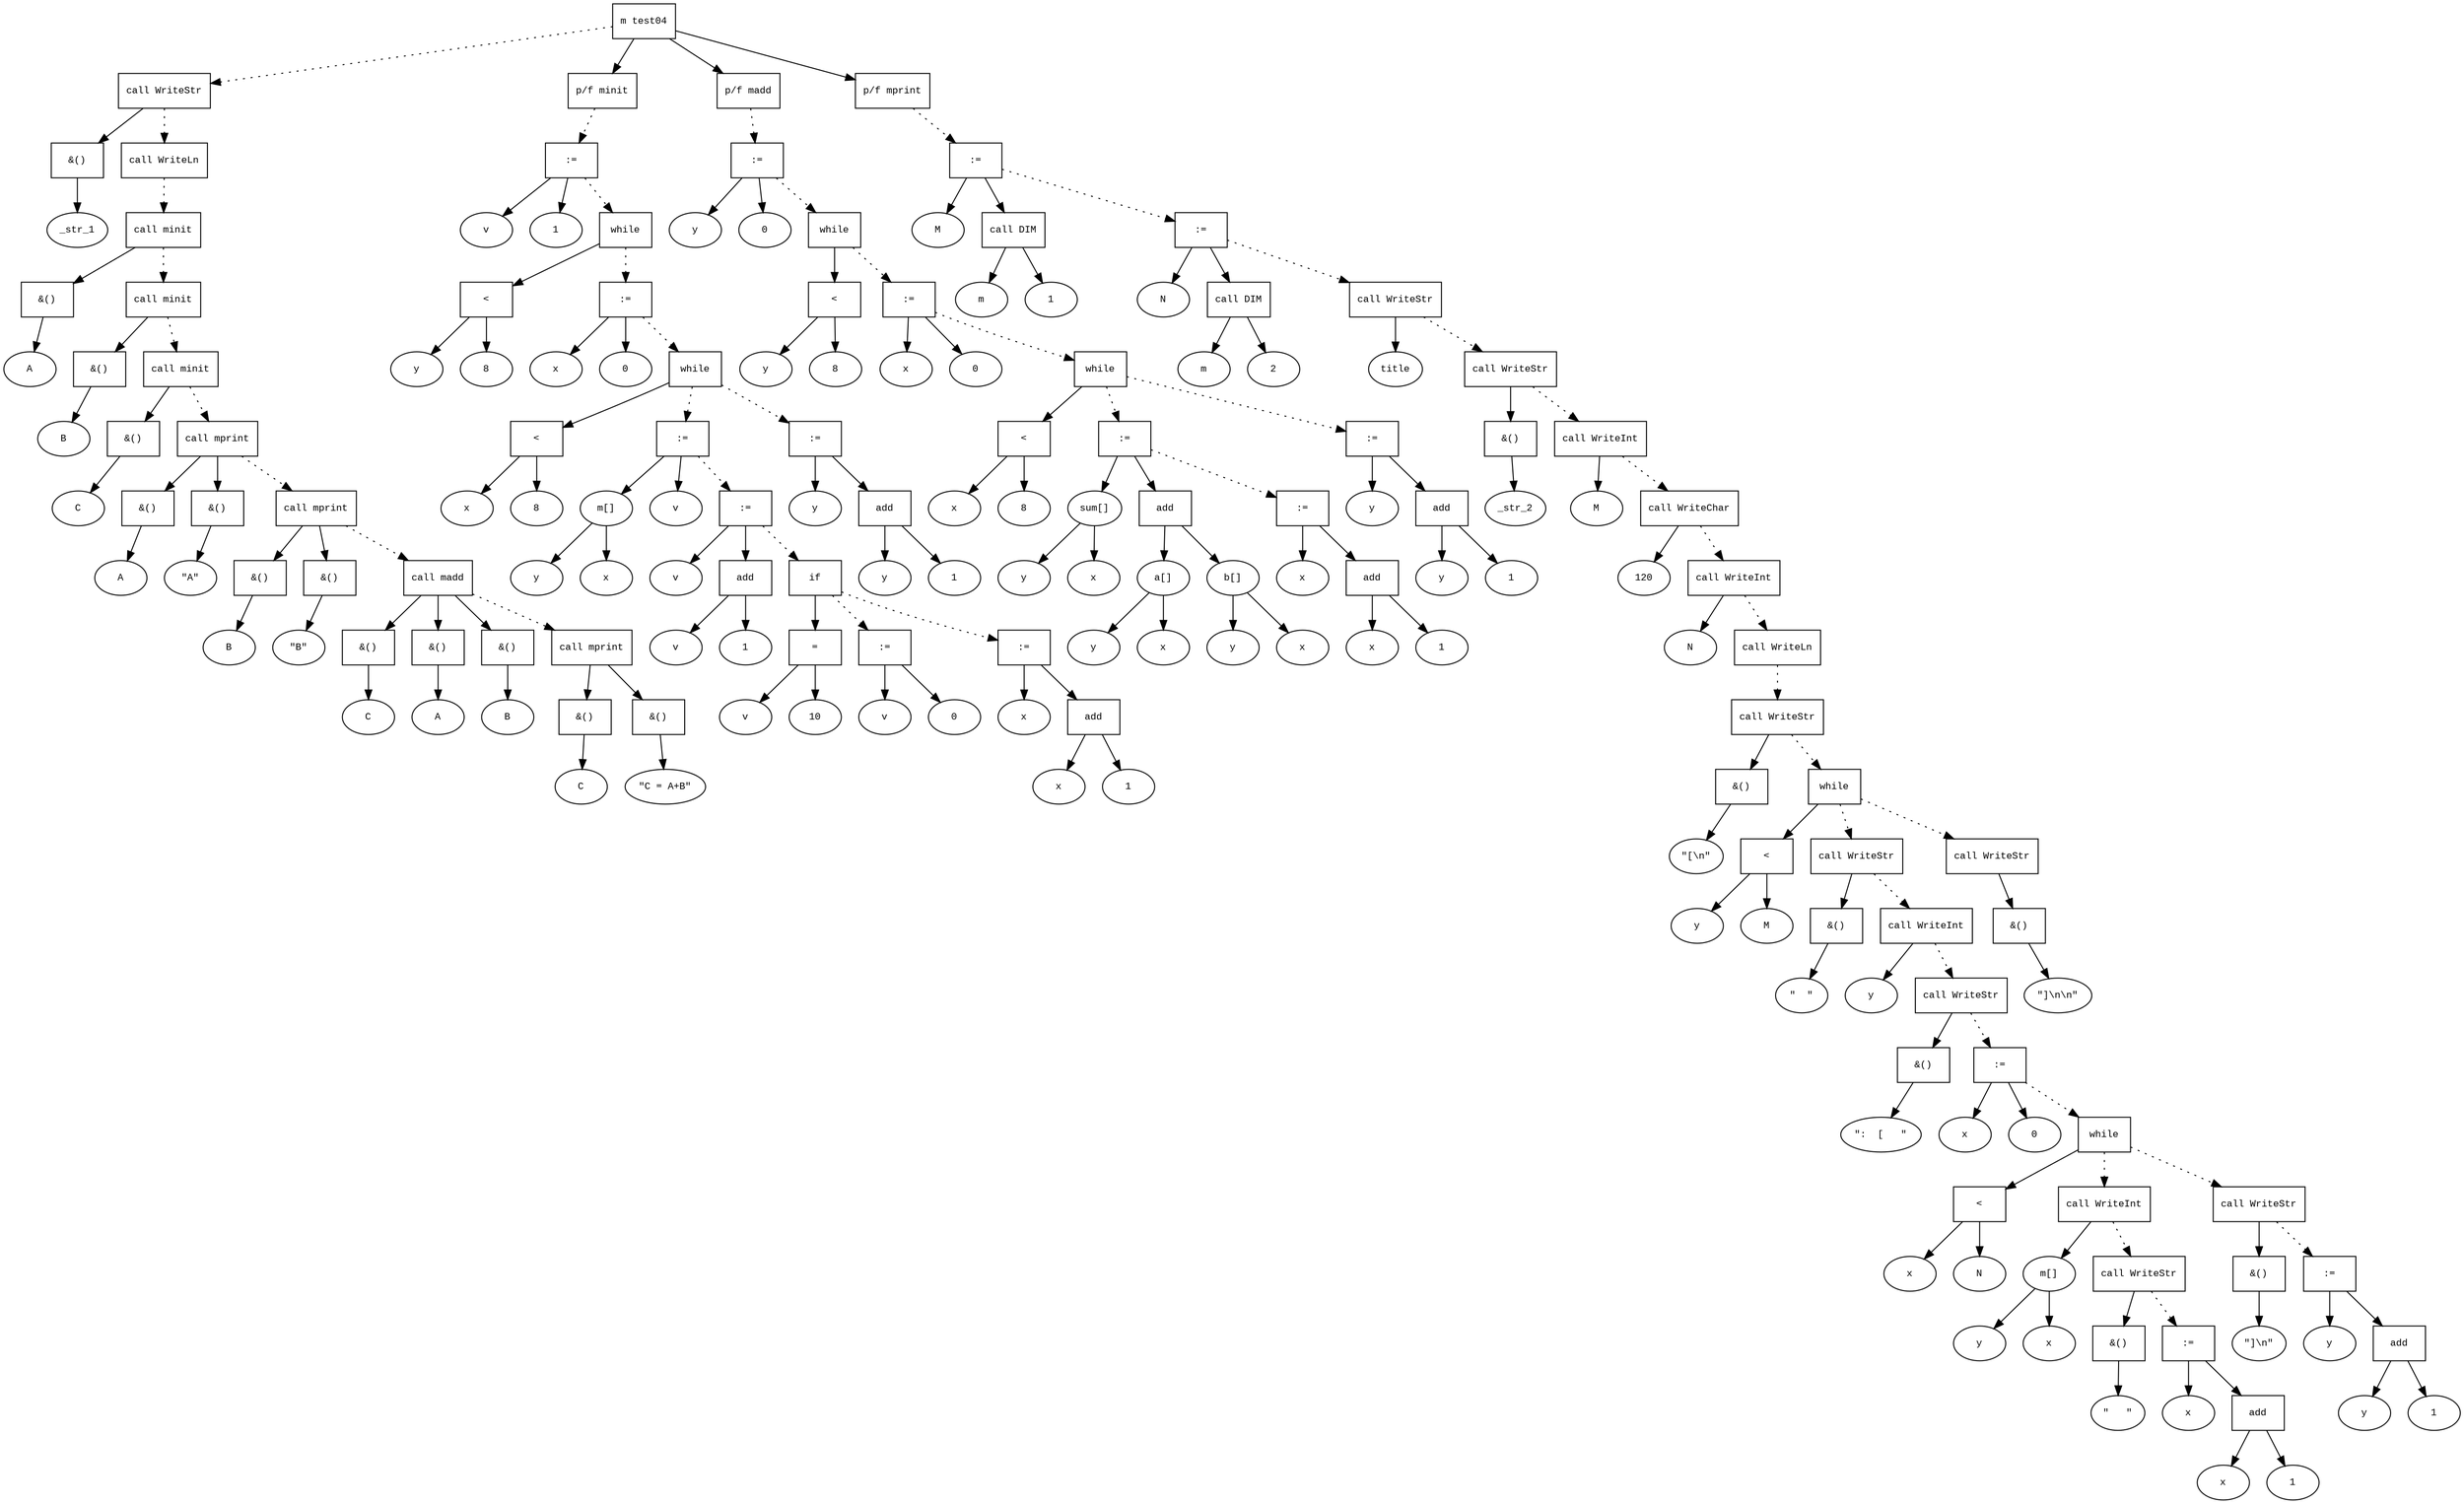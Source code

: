 digraph AST {
  graph [fontname="Times New Roman",fontsize=10];
  node  [fontname="Courier New",fontsize=10];
  edge  [fontname="Times New Roman",fontsize=10];

  node0 [label="m test04",shape=box];
  node186 [label="call WriteStr",shape=box];
  node188 [label="&()",shape=box];
  node187 [label="_str_1",shape=ellipse];
  node188->node187;
  node186->node188;
  node0 -> node186 [style=dotted];
  node190 [label="call WriteLn",shape=box];
  node186 -> node190 [style=dotted];
  node192 [label="call minit",shape=box];
  node194 [label="&()",shape=box];
  node193 [label="A",shape=ellipse];
  node194->node193;
  node192->node194;
  node190 -> node192 [style=dotted];
  node196 [label="call minit",shape=box];
  node198 [label="&()",shape=box];
  node197 [label="B",shape=ellipse];
  node198->node197;
  node196->node198;
  node192 -> node196 [style=dotted];
  node200 [label="call minit",shape=box];
  node202 [label="&()",shape=box];
  node201 [label="C",shape=ellipse];
  node202->node201;
  node200->node202;
  node196 -> node200 [style=dotted];
  node204 [label="call mprint",shape=box];
  node206 [label="&()",shape=box];
  node205 [label="A",shape=ellipse];
  node206->node205;
  node204->node206;
  node208 [label="&()",shape=box];
  node207 [label="\"A\"",shape=ellipse];
  node208->node207;
  node204->node208;
  node200 -> node204 [style=dotted];
  node210 [label="call mprint",shape=box];
  node212 [label="&()",shape=box];
  node211 [label="B",shape=ellipse];
  node212->node211;
  node210->node212;
  node214 [label="&()",shape=box];
  node213 [label="\"B\"",shape=ellipse];
  node214->node213;
  node210->node214;
  node204 -> node210 [style=dotted];
  node216 [label="call madd",shape=box];
  node218 [label="&()",shape=box];
  node217 [label="C",shape=ellipse];
  node218->node217;
  node216->node218;
  node220 [label="&()",shape=box];
  node219 [label="A",shape=ellipse];
  node220->node219;
  node216->node220;
  node222 [label="&()",shape=box];
  node221 [label="B",shape=ellipse];
  node222->node221;
  node216->node222;
  node210 -> node216 [style=dotted];
  node224 [label="call mprint",shape=box];
  node226 [label="&()",shape=box];
  node225 [label="C",shape=ellipse];
  node226->node225;
  node224->node226;
  node228 [label="&()",shape=box];
  node227 [label="\"C = A+B\"",shape=ellipse];
  node228->node227;
  node224->node228;
  node216 -> node224 [style=dotted];
  node12 [label="p/f minit",shape=box];
  node17 [label=":=",shape=box];
  node15 [label="v",shape=ellipse];
  node17->node15;
  node16 [label="1",shape=ellipse];
  node17->node16;
  node12 -> node17 [style=dotted];
  node55 [label="while",shape=box];
  node20 [label="<",shape=box];
  node18 [label="y",shape=ellipse];
  node20->node18;
  node19 [label="8",shape=ellipse];
  node20->node19;
  node55->node20;
  node23 [label=":=",shape=box];
  node21 [label="x",shape=ellipse];
  node23->node21;
  node22 [label="0",shape=ellipse];
  node23->node22;
  node55 -> node23 [style=dotted];
  node49 [label="while",shape=box];
  node26 [label="<",shape=box];
  node24 [label="x",shape=ellipse];
  node26->node24;
  node25 [label="8",shape=ellipse];
  node26->node25;
  node49->node26;
  node31 [label=":=",shape=box];
  node27 [label="m[]",shape=ellipse];
  node28 [label="y",shape=ellipse];
  node27-> node28;
  node29 [label="x",shape=ellipse];
  node27-> node29;
  node31->node27;
  node30 [label="v",shape=ellipse];
  node31->node30;
  node49 -> node31 [style=dotted];
  node36 [label=":=",shape=box];
  node32 [label="v",shape=ellipse];
  node36->node32;
  node35 [label="add",shape=box];
  node33 [label="v",shape=ellipse];
  node35->node33;
  node34 [label="1",shape=ellipse];
  node35->node34;
  node36->node35;
  node31 -> node36 [style=dotted];
  node43 [label="if",shape=box];
  node39 [label="=",shape=box];
  node37 [label="v",shape=ellipse];
  node39->node37;
  node38 [label="10",shape=ellipse];
  node39->node38;
  node43->node39;
  node42 [label=":=",shape=box];
  node40 [label="v",shape=ellipse];
  node42->node40;
  node41 [label="0",shape=ellipse];
  node42->node41;
  node43 -> node42 [style=dotted];
  node36 -> node43 [style=dotted];
  node48 [label=":=",shape=box];
  node44 [label="x",shape=ellipse];
  node48->node44;
  node47 [label="add",shape=box];
  node45 [label="x",shape=ellipse];
  node47->node45;
  node46 [label="1",shape=ellipse];
  node47->node46;
  node48->node47;
  node43 -> node48 [style=dotted];
  node23 -> node49 [style=dotted];
  node54 [label=":=",shape=box];
  node50 [label="y",shape=ellipse];
  node54->node50;
  node53 [label="add",shape=box];
  node51 [label="y",shape=ellipse];
  node53->node51;
  node52 [label="1",shape=ellipse];
  node53->node52;
  node54->node53;
  node49 -> node54 [style=dotted];
  node17 -> node55 [style=dotted];
  node0 -> node12;
  node56 [label="p/f madd",shape=box];
  node66 [label=":=",shape=box];
  node64 [label="y",shape=ellipse];
  node66->node64;
  node65 [label="0",shape=ellipse];
  node66->node65;
  node56 -> node66 [style=dotted];
  node98 [label="while",shape=box];
  node69 [label="<",shape=box];
  node67 [label="y",shape=ellipse];
  node69->node67;
  node68 [label="8",shape=ellipse];
  node69->node68;
  node98->node69;
  node72 [label=":=",shape=box];
  node70 [label="x",shape=ellipse];
  node72->node70;
  node71 [label="0",shape=ellipse];
  node72->node71;
  node98 -> node72 [style=dotted];
  node92 [label="while",shape=box];
  node75 [label="<",shape=box];
  node73 [label="x",shape=ellipse];
  node75->node73;
  node74 [label="8",shape=ellipse];
  node75->node74;
  node92->node75;
  node86 [label=":=",shape=box];
  node76 [label="sum[]",shape=ellipse];
  node77 [label="y",shape=ellipse];
  node76-> node77;
  node78 [label="x",shape=ellipse];
  node76-> node78;
  node86->node76;
  node85 [label="add",shape=box];
  node79 [label="a[]",shape=ellipse];
  node80 [label="y",shape=ellipse];
  node79-> node80;
  node81 [label="x",shape=ellipse];
  node79-> node81;
  node85->node79;
  node82 [label="b[]",shape=ellipse];
  node83 [label="y",shape=ellipse];
  node82-> node83;
  node84 [label="x",shape=ellipse];
  node82-> node84;
  node85->node82;
  node86->node85;
  node92 -> node86 [style=dotted];
  node91 [label=":=",shape=box];
  node87 [label="x",shape=ellipse];
  node91->node87;
  node90 [label="add",shape=box];
  node88 [label="x",shape=ellipse];
  node90->node88;
  node89 [label="1",shape=ellipse];
  node90->node89;
  node91->node90;
  node86 -> node91 [style=dotted];
  node72 -> node92 [style=dotted];
  node97 [label=":=",shape=box];
  node93 [label="y",shape=ellipse];
  node97->node93;
  node96 [label="add",shape=box];
  node94 [label="y",shape=ellipse];
  node96->node94;
  node95 [label="1",shape=ellipse];
  node96->node95;
  node97->node96;
  node92 -> node97 [style=dotted];
  node66 -> node98 [style=dotted];
  node0 -> node56;
  node99 [label="p/f mprint",shape=box];
  node109 [label=":=",shape=box];
  node105 [label="M",shape=ellipse];
  node109->node105;
  node106 [label="call DIM",shape=box];
  node107 [label="m",shape=ellipse];
  node106->node107;
  node108 [label="1",shape=ellipse];
  node106->node108;
  node109->node106;
  node99 -> node109 [style=dotted];
  node114 [label=":=",shape=box];
  node110 [label="N",shape=ellipse];
  node114->node110;
  node111 [label="call DIM",shape=box];
  node112 [label="m",shape=ellipse];
  node111->node112;
  node113 [label="2",shape=ellipse];
  node111->node113;
  node114->node111;
  node109 -> node114 [style=dotted];
  node115 [label="call WriteStr",shape=box];
  node116 [label="title",shape=ellipse];
  node115->node116;
  node114 -> node115 [style=dotted];
  node118 [label="call WriteStr",shape=box];
  node120 [label="&()",shape=box];
  node119 [label="_str_2",shape=ellipse];
  node120->node119;
  node118->node120;
  node115 -> node118 [style=dotted];
  node122 [label="call WriteInt",shape=box];
  node123 [label="M",shape=ellipse];
  node122->node123;
  node118 -> node122 [style=dotted];
  node125 [label="call WriteChar",shape=box];
  node126 [label="120",shape=ellipse];
  node125->node126;
  node122 -> node125 [style=dotted];
  node128 [label="call WriteInt",shape=box];
  node129 [label="N",shape=ellipse];
  node128->node129;
  node125 -> node128 [style=dotted];
  node131 [label="call WriteLn",shape=box];
  node128 -> node131 [style=dotted];
  node133 [label="call WriteStr",shape=box];
  node135 [label="&()",shape=box];
  node134 [label="\"[\\n\"",shape=ellipse];
  node135->node134;
  node133->node135;
  node131 -> node133 [style=dotted];
  node181 [label="while",shape=box];
  node139 [label="<",shape=box];
  node137 [label="y",shape=ellipse];
  node139->node137;
  node138 [label="M",shape=ellipse];
  node139->node138;
  node181->node139;
  node140 [label="call WriteStr",shape=box];
  node142 [label="&()",shape=box];
  node141 [label="\"  \"",shape=ellipse];
  node142->node141;
  node140->node142;
  node181 -> node140 [style=dotted];
  node144 [label="call WriteInt",shape=box];
  node145 [label="y",shape=ellipse];
  node144->node145;
  node140 -> node144 [style=dotted];
  node147 [label="call WriteStr",shape=box];
  node149 [label="&()",shape=box];
  node148 [label="\":  [   \"",shape=ellipse];
  node149->node148;
  node147->node149;
  node144 -> node147 [style=dotted];
  node153 [label=":=",shape=box];
  node151 [label="x",shape=ellipse];
  node153->node151;
  node152 [label="0",shape=ellipse];
  node153->node152;
  node147 -> node153 [style=dotted];
  node171 [label="while",shape=box];
  node156 [label="<",shape=box];
  node154 [label="x",shape=ellipse];
  node156->node154;
  node155 [label="N",shape=ellipse];
  node156->node155;
  node171->node156;
  node157 [label="call WriteInt",shape=box];
  node158 [label="m[]",shape=ellipse];
  node159 [label="y",shape=ellipse];
  node158-> node159;
  node160 [label="x",shape=ellipse];
  node158-> node160;
  node157->node158;
  node171 -> node157 [style=dotted];
  node162 [label="call WriteStr",shape=box];
  node164 [label="&()",shape=box];
  node163 [label="\"   \"",shape=ellipse];
  node164->node163;
  node162->node164;
  node157 -> node162 [style=dotted];
  node170 [label=":=",shape=box];
  node166 [label="x",shape=ellipse];
  node170->node166;
  node169 [label="add",shape=box];
  node167 [label="x",shape=ellipse];
  node169->node167;
  node168 [label="1",shape=ellipse];
  node169->node168;
  node170->node169;
  node162 -> node170 [style=dotted];
  node153 -> node171 [style=dotted];
  node172 [label="call WriteStr",shape=box];
  node174 [label="&()",shape=box];
  node173 [label="\"]\\n\"",shape=ellipse];
  node174->node173;
  node172->node174;
  node171 -> node172 [style=dotted];
  node180 [label=":=",shape=box];
  node176 [label="y",shape=ellipse];
  node180->node176;
  node179 [label="add",shape=box];
  node177 [label="y",shape=ellipse];
  node179->node177;
  node178 [label="1",shape=ellipse];
  node179->node178;
  node180->node179;
  node172 -> node180 [style=dotted];
  node133 -> node181 [style=dotted];
  node182 [label="call WriteStr",shape=box];
  node184 [label="&()",shape=box];
  node183 [label="\"]\\n\\n\"",shape=ellipse];
  node184->node183;
  node182->node184;
  node181 -> node182 [style=dotted];
  node0 -> node99;
}
